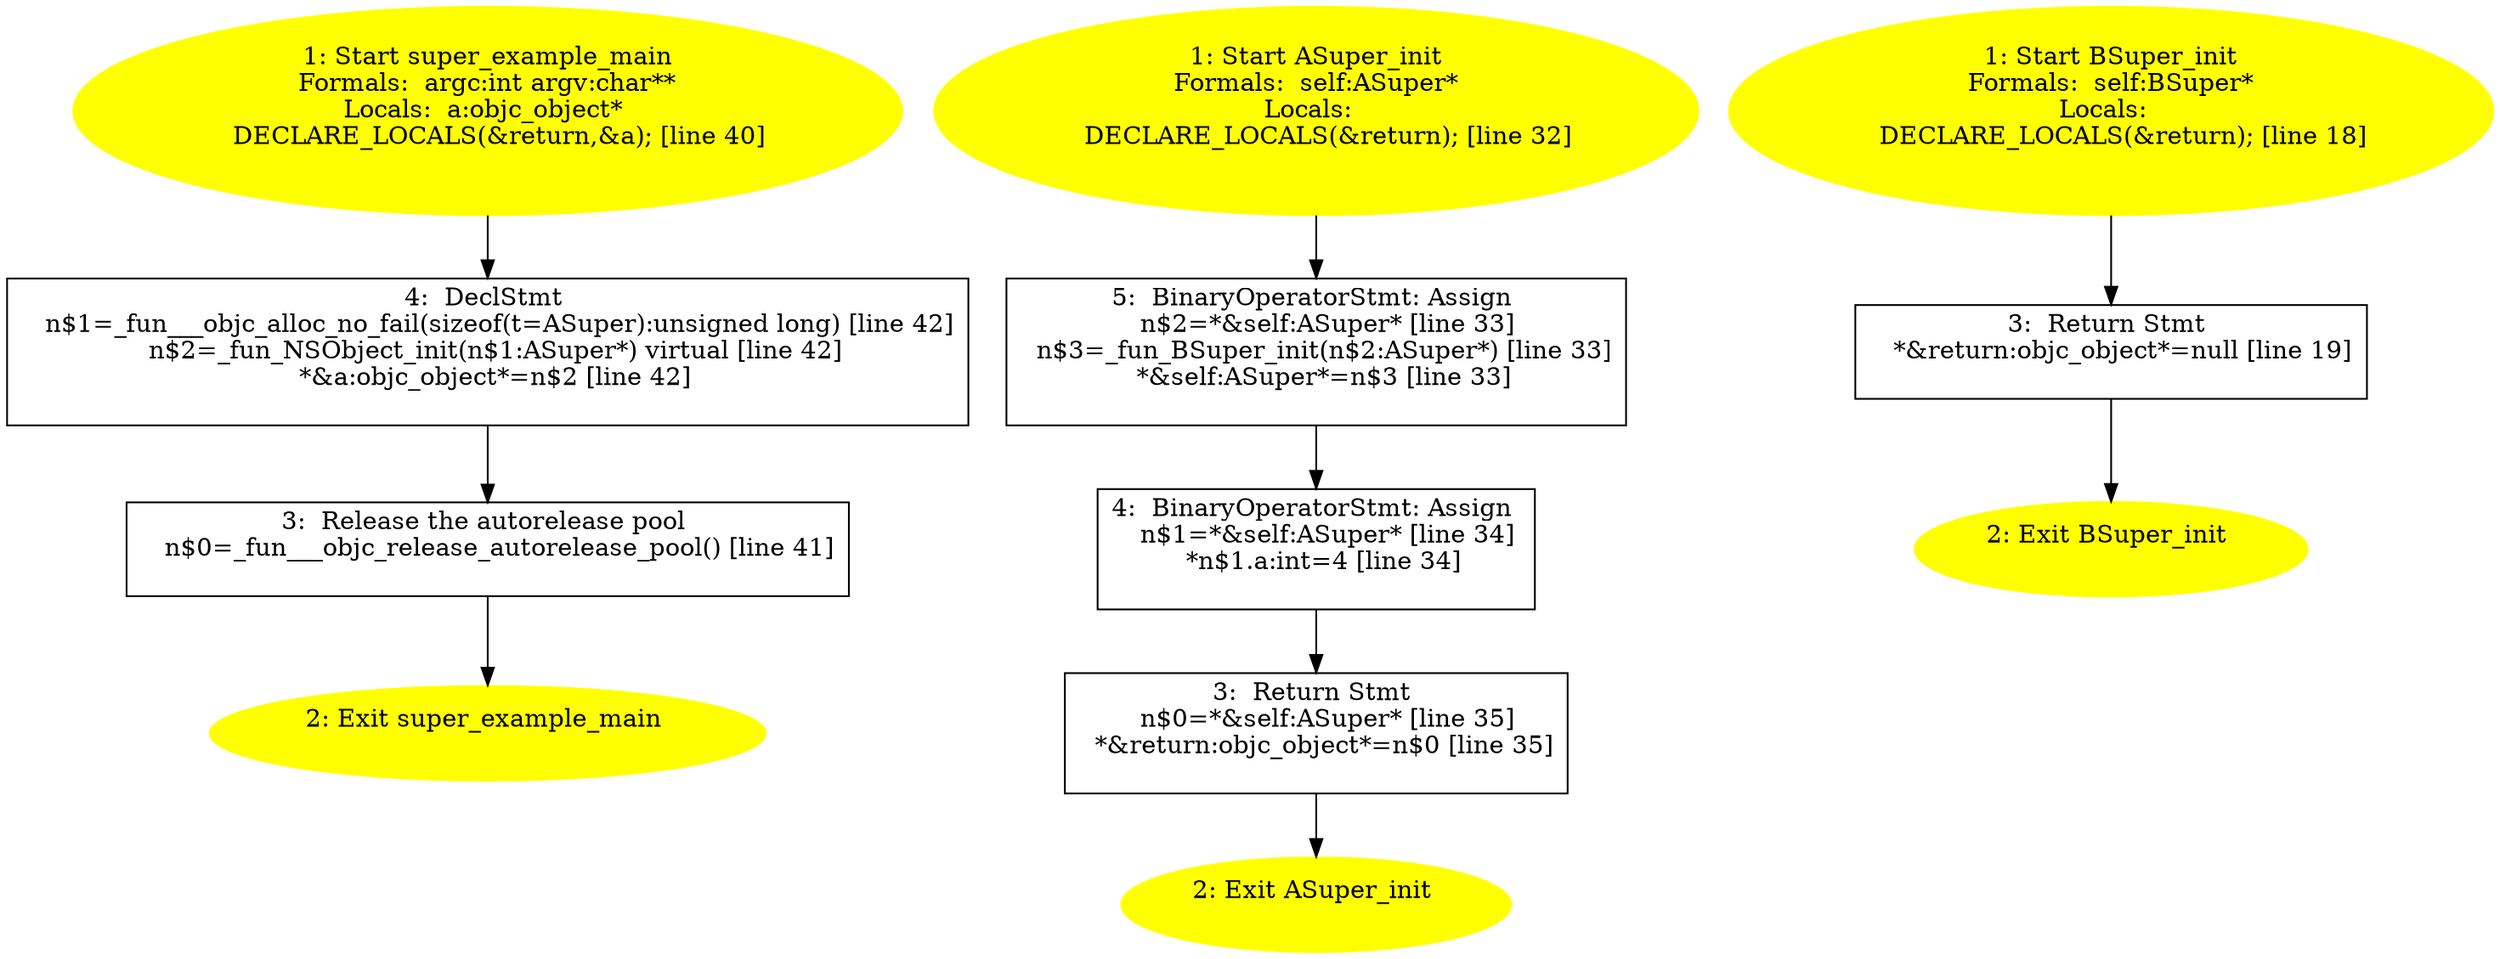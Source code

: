/* @generated */
digraph iCFG {
"super_example_main.e3ebe95e6c5ae811733f235c29fbbf6d_1" [label="1: Start super_example_main\nFormals:  argc:int argv:char**\nLocals:  a:objc_object* \n   DECLARE_LOCALS(&return,&a); [line 40]\n " color=yellow style=filled]
	

	 "super_example_main.e3ebe95e6c5ae811733f235c29fbbf6d_1" -> "super_example_main.e3ebe95e6c5ae811733f235c29fbbf6d_4" ;
"super_example_main.e3ebe95e6c5ae811733f235c29fbbf6d_2" [label="2: Exit super_example_main \n  " color=yellow style=filled]
	

"super_example_main.e3ebe95e6c5ae811733f235c29fbbf6d_3" [label="3:  Release the autorelease pool \n   n$0=_fun___objc_release_autorelease_pool() [line 41]\n " shape="box"]
	

	 "super_example_main.e3ebe95e6c5ae811733f235c29fbbf6d_3" -> "super_example_main.e3ebe95e6c5ae811733f235c29fbbf6d_2" ;
"super_example_main.e3ebe95e6c5ae811733f235c29fbbf6d_4" [label="4:  DeclStmt \n   n$1=_fun___objc_alloc_no_fail(sizeof(t=ASuper):unsigned long) [line 42]\n  n$2=_fun_NSObject_init(n$1:ASuper*) virtual [line 42]\n  *&a:objc_object*=n$2 [line 42]\n " shape="box"]
	

	 "super_example_main.e3ebe95e6c5ae811733f235c29fbbf6d_4" -> "super_example_main.e3ebe95e6c5ae811733f235c29fbbf6d_3" ;
"init#ASuper#instance.9832dae2a83c036d9d82b45709c4855e_1" [label="1: Start ASuper_init\nFormals:  self:ASuper*\nLocals:  \n   DECLARE_LOCALS(&return); [line 32]\n " color=yellow style=filled]
	

	 "init#ASuper#instance.9832dae2a83c036d9d82b45709c4855e_1" -> "init#ASuper#instance.9832dae2a83c036d9d82b45709c4855e_5" ;
"init#ASuper#instance.9832dae2a83c036d9d82b45709c4855e_2" [label="2: Exit ASuper_init \n  " color=yellow style=filled]
	

"init#ASuper#instance.9832dae2a83c036d9d82b45709c4855e_3" [label="3:  Return Stmt \n   n$0=*&self:ASuper* [line 35]\n  *&return:objc_object*=n$0 [line 35]\n " shape="box"]
	

	 "init#ASuper#instance.9832dae2a83c036d9d82b45709c4855e_3" -> "init#ASuper#instance.9832dae2a83c036d9d82b45709c4855e_2" ;
"init#ASuper#instance.9832dae2a83c036d9d82b45709c4855e_4" [label="4:  BinaryOperatorStmt: Assign \n   n$1=*&self:ASuper* [line 34]\n  *n$1.a:int=4 [line 34]\n " shape="box"]
	

	 "init#ASuper#instance.9832dae2a83c036d9d82b45709c4855e_4" -> "init#ASuper#instance.9832dae2a83c036d9d82b45709c4855e_3" ;
"init#ASuper#instance.9832dae2a83c036d9d82b45709c4855e_5" [label="5:  BinaryOperatorStmt: Assign \n   n$2=*&self:ASuper* [line 33]\n  n$3=_fun_BSuper_init(n$2:ASuper*) [line 33]\n  *&self:ASuper*=n$3 [line 33]\n " shape="box"]
	

	 "init#ASuper#instance.9832dae2a83c036d9d82b45709c4855e_5" -> "init#ASuper#instance.9832dae2a83c036d9d82b45709c4855e_4" ;
"init#BSuper#instance.6678b088cbd2579c21b766781beb8030_1" [label="1: Start BSuper_init\nFormals:  self:BSuper*\nLocals:  \n   DECLARE_LOCALS(&return); [line 18]\n " color=yellow style=filled]
	

	 "init#BSuper#instance.6678b088cbd2579c21b766781beb8030_1" -> "init#BSuper#instance.6678b088cbd2579c21b766781beb8030_3" ;
"init#BSuper#instance.6678b088cbd2579c21b766781beb8030_2" [label="2: Exit BSuper_init \n  " color=yellow style=filled]
	

"init#BSuper#instance.6678b088cbd2579c21b766781beb8030_3" [label="3:  Return Stmt \n   *&return:objc_object*=null [line 19]\n " shape="box"]
	

	 "init#BSuper#instance.6678b088cbd2579c21b766781beb8030_3" -> "init#BSuper#instance.6678b088cbd2579c21b766781beb8030_2" ;
}
